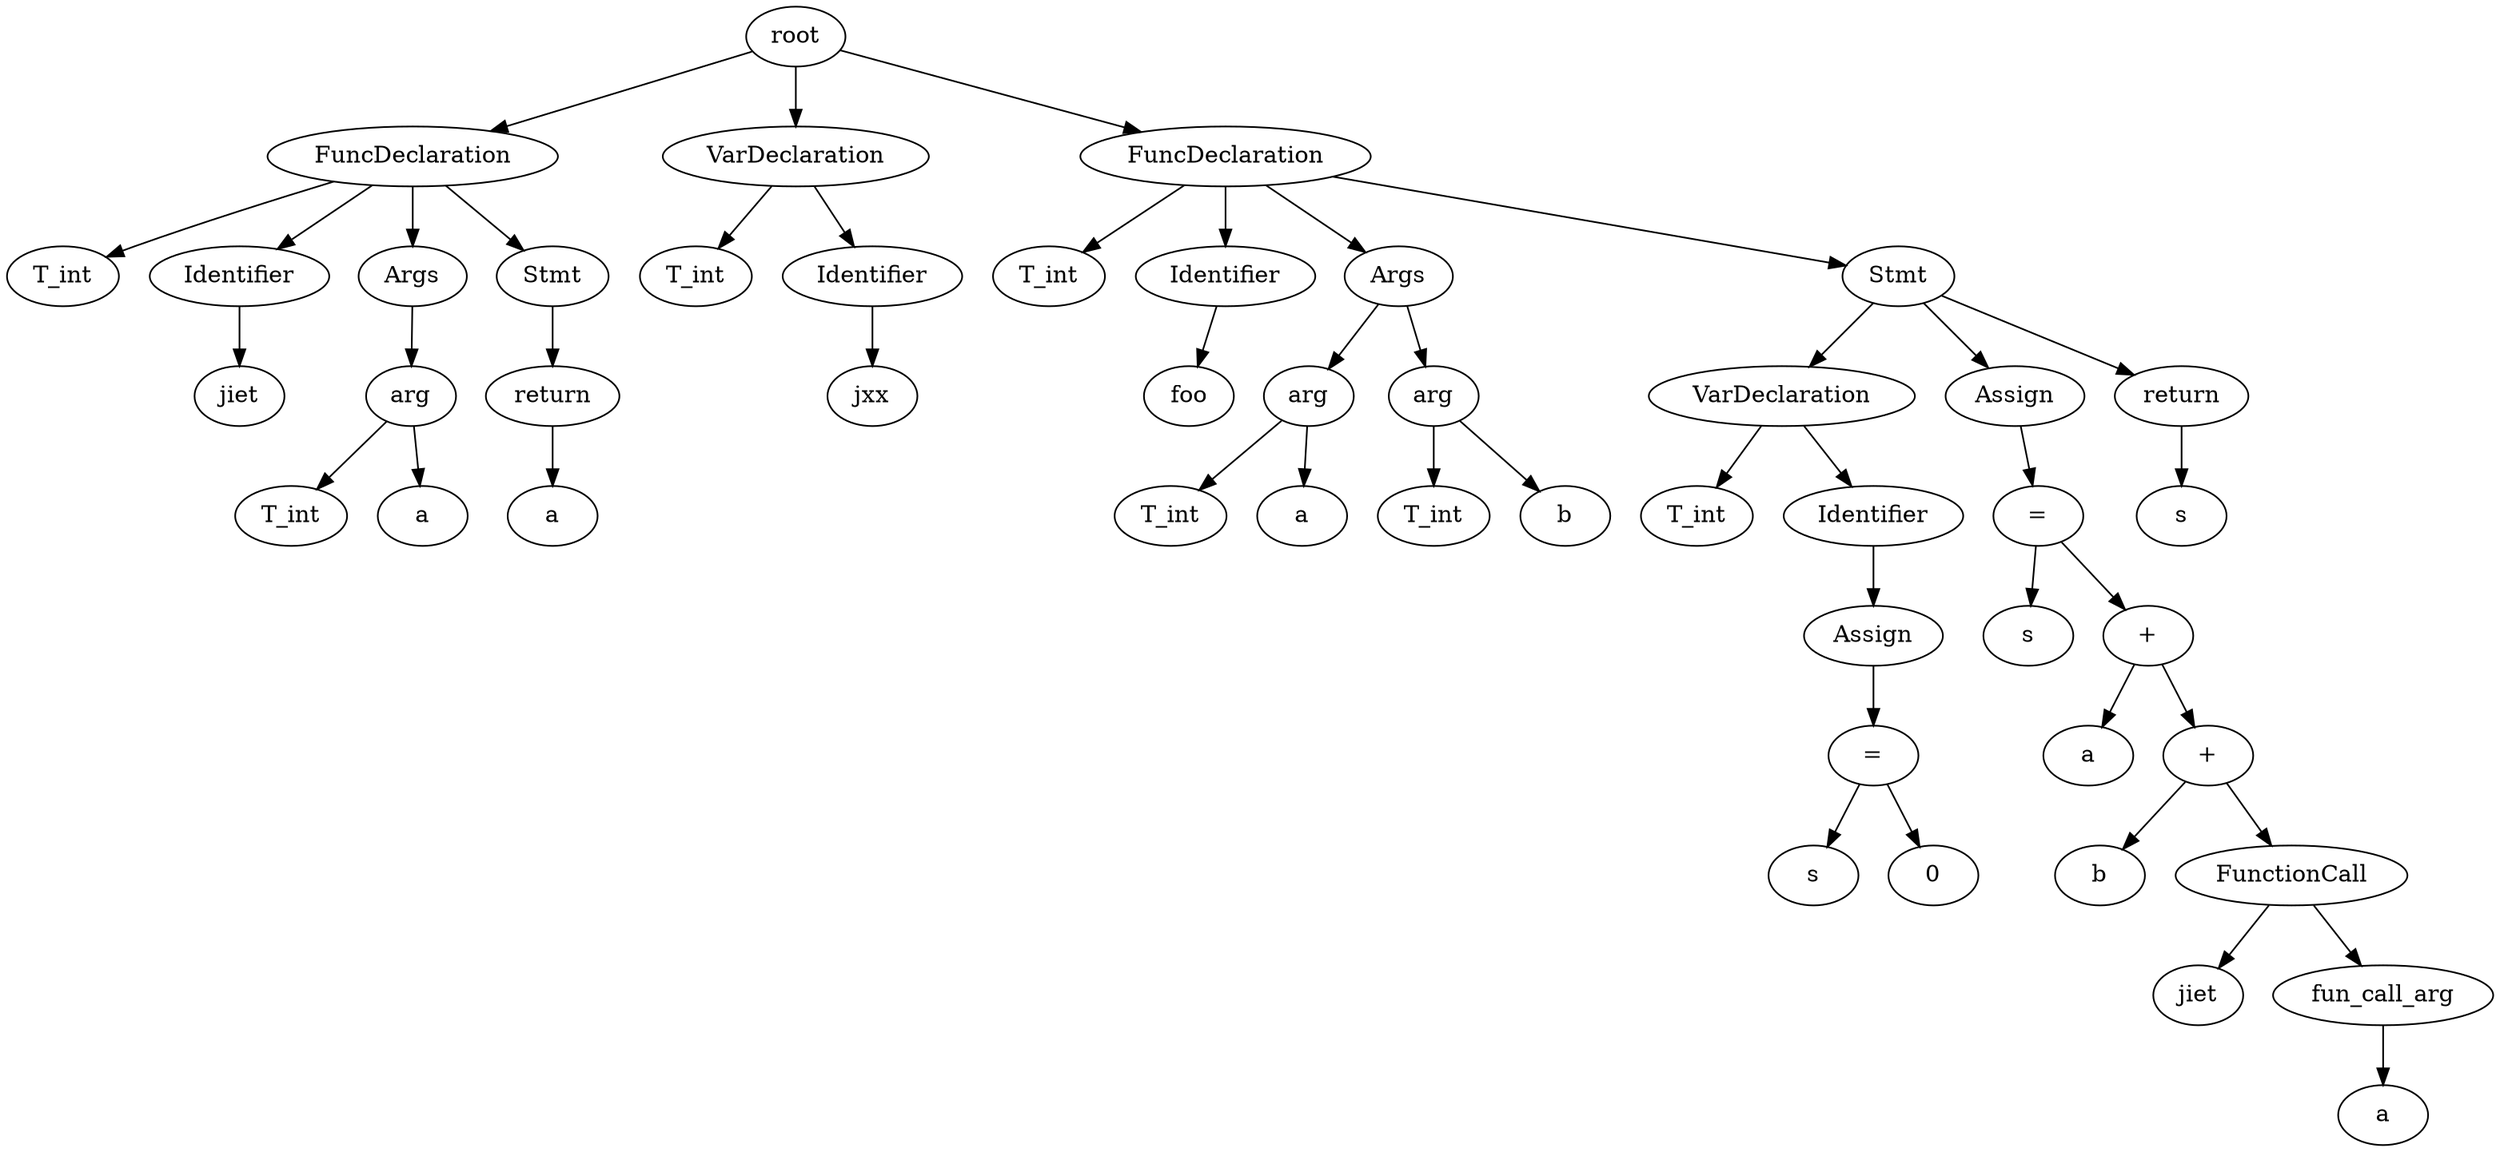 // root
digraph {
	None [label=root]
	0 [label=FuncDeclaration]
	None -> 0
	1 [label=T_int]
	0 -> 1
	2 [label=Identifier]
	0 -> 2
	3 [label=jiet]
	2 -> 3
	4 [label=Args]
	0 -> 4
	5 [label=arg]
	4 -> 5
	6 [label=T_int]
	5 -> 6
	7 [label=a]
	5 -> 7
	8 [label=Stmt]
	0 -> 8
	9 [label=return]
	8 -> 9
	10 [label=a]
	9 -> 10
	11 [label=VarDeclaration]
	None -> 11
	12 [label=T_int]
	11 -> 12
	13 [label=Identifier]
	11 -> 13
	14 [label=jxx]
	13 -> 14
	15 [label=FuncDeclaration]
	None -> 15
	16 [label=T_int]
	15 -> 16
	17 [label=Identifier]
	15 -> 17
	18 [label=foo]
	17 -> 18
	19 [label=Args]
	15 -> 19
	20 [label=arg]
	19 -> 20
	21 [label=T_int]
	20 -> 21
	22 [label=a]
	20 -> 22
	23 [label=arg]
	19 -> 23
	24 [label=T_int]
	23 -> 24
	25 [label=b]
	23 -> 25
	26 [label=Stmt]
	15 -> 26
	27 [label=VarDeclaration]
	26 -> 27
	28 [label=T_int]
	27 -> 28
	29 [label=Identifier]
	27 -> 29
	30 [label=Assign]
	29 -> 30
	32 [label="="]
	30 -> 32
	31 [label=s]
	32 -> 31
	33 [label=0]
	32 -> 33
	34 [label=Assign]
	26 -> 34
	36 [label="="]
	34 -> 36
	35 [label=s]
	36 -> 35
	38 [label="+"]
	36 -> 38
	37 [label=a]
	38 -> 37
	40 [label="+"]
	38 -> 40
	39 [label=b]
	40 -> 39
	41 [label=FunctionCall]
	40 -> 41
	42 [label=jiet]
	41 -> 42
	43 [label=fun_call_arg]
	41 -> 43
	44 [label=a]
	43 -> 44
	45 [label=return]
	26 -> 45
	46 [label=s]
	45 -> 46
}
